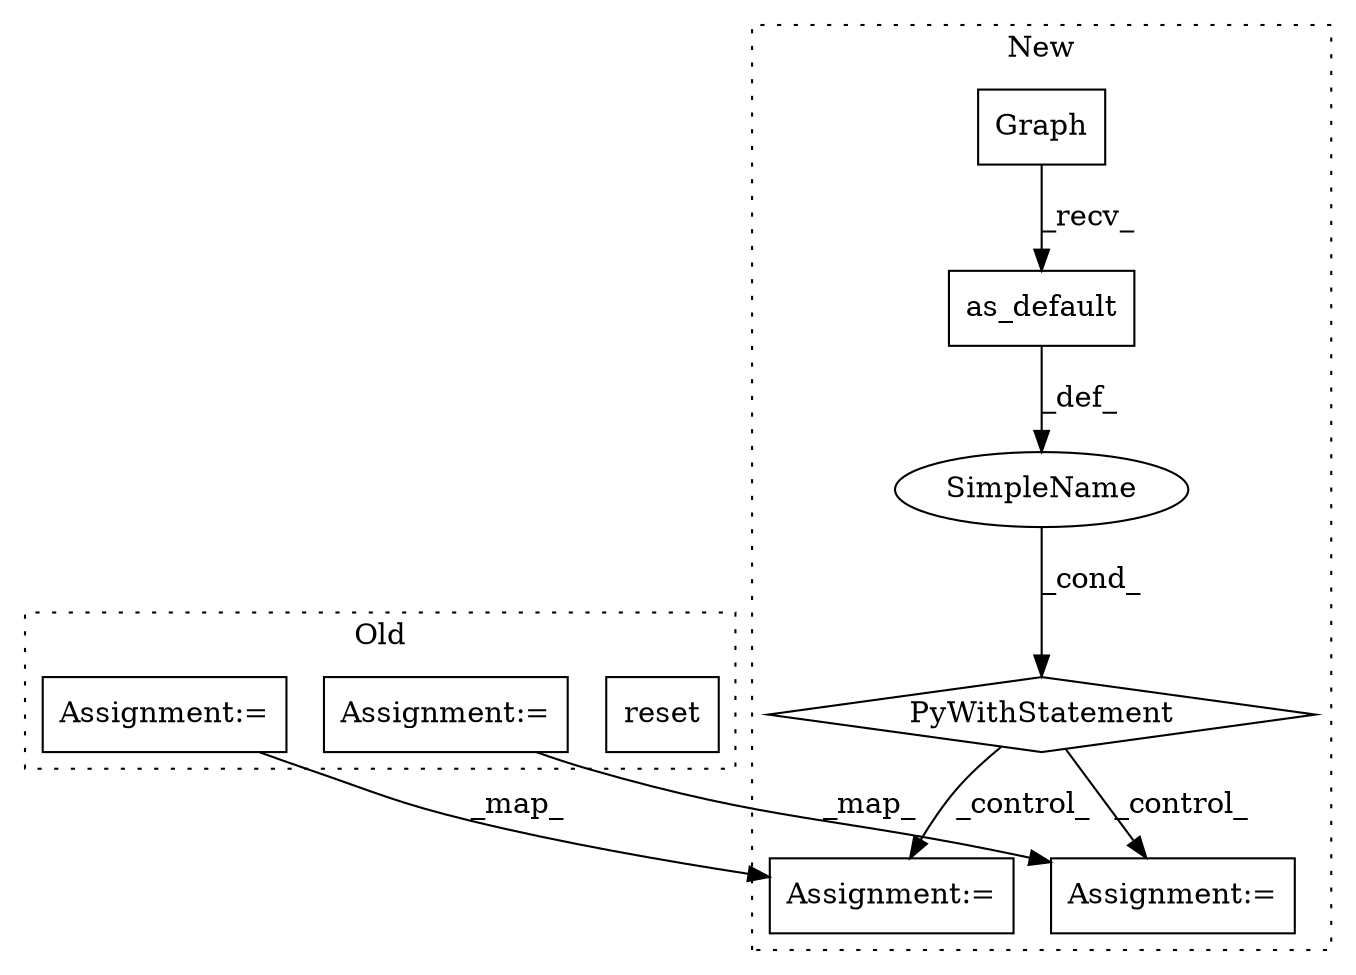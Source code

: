 digraph G {
subgraph cluster0 {
1 [label="reset" a="32" s="2306" l="7" shape="box"];
7 [label="Assignment:=" a="7" s="2260" l="1" shape="box"];
9 [label="Assignment:=" a="7" s="2336" l="1" shape="box"];
label = "Old";
style="dotted";
}
subgraph cluster1 {
2 [label="PyWithStatement" a="104" s="2419,2460" l="10,2" shape="diamond"];
3 [label="as_default" a="32" s="2448" l="12" shape="box"];
4 [label="Graph" a="32" s="2440" l="7" shape="box"];
5 [label="SimpleName" a="42" s="" l="" shape="ellipse"];
6 [label="Assignment:=" a="7" s="2611" l="1" shape="box"];
8 [label="Assignment:=" a="7" s="2519" l="1" shape="box"];
label = "New";
style="dotted";
}
2 -> 6 [label="_control_"];
2 -> 8 [label="_control_"];
3 -> 5 [label="_def_"];
4 -> 3 [label="_recv_"];
5 -> 2 [label="_cond_"];
7 -> 6 [label="_map_"];
9 -> 8 [label="_map_"];
}
